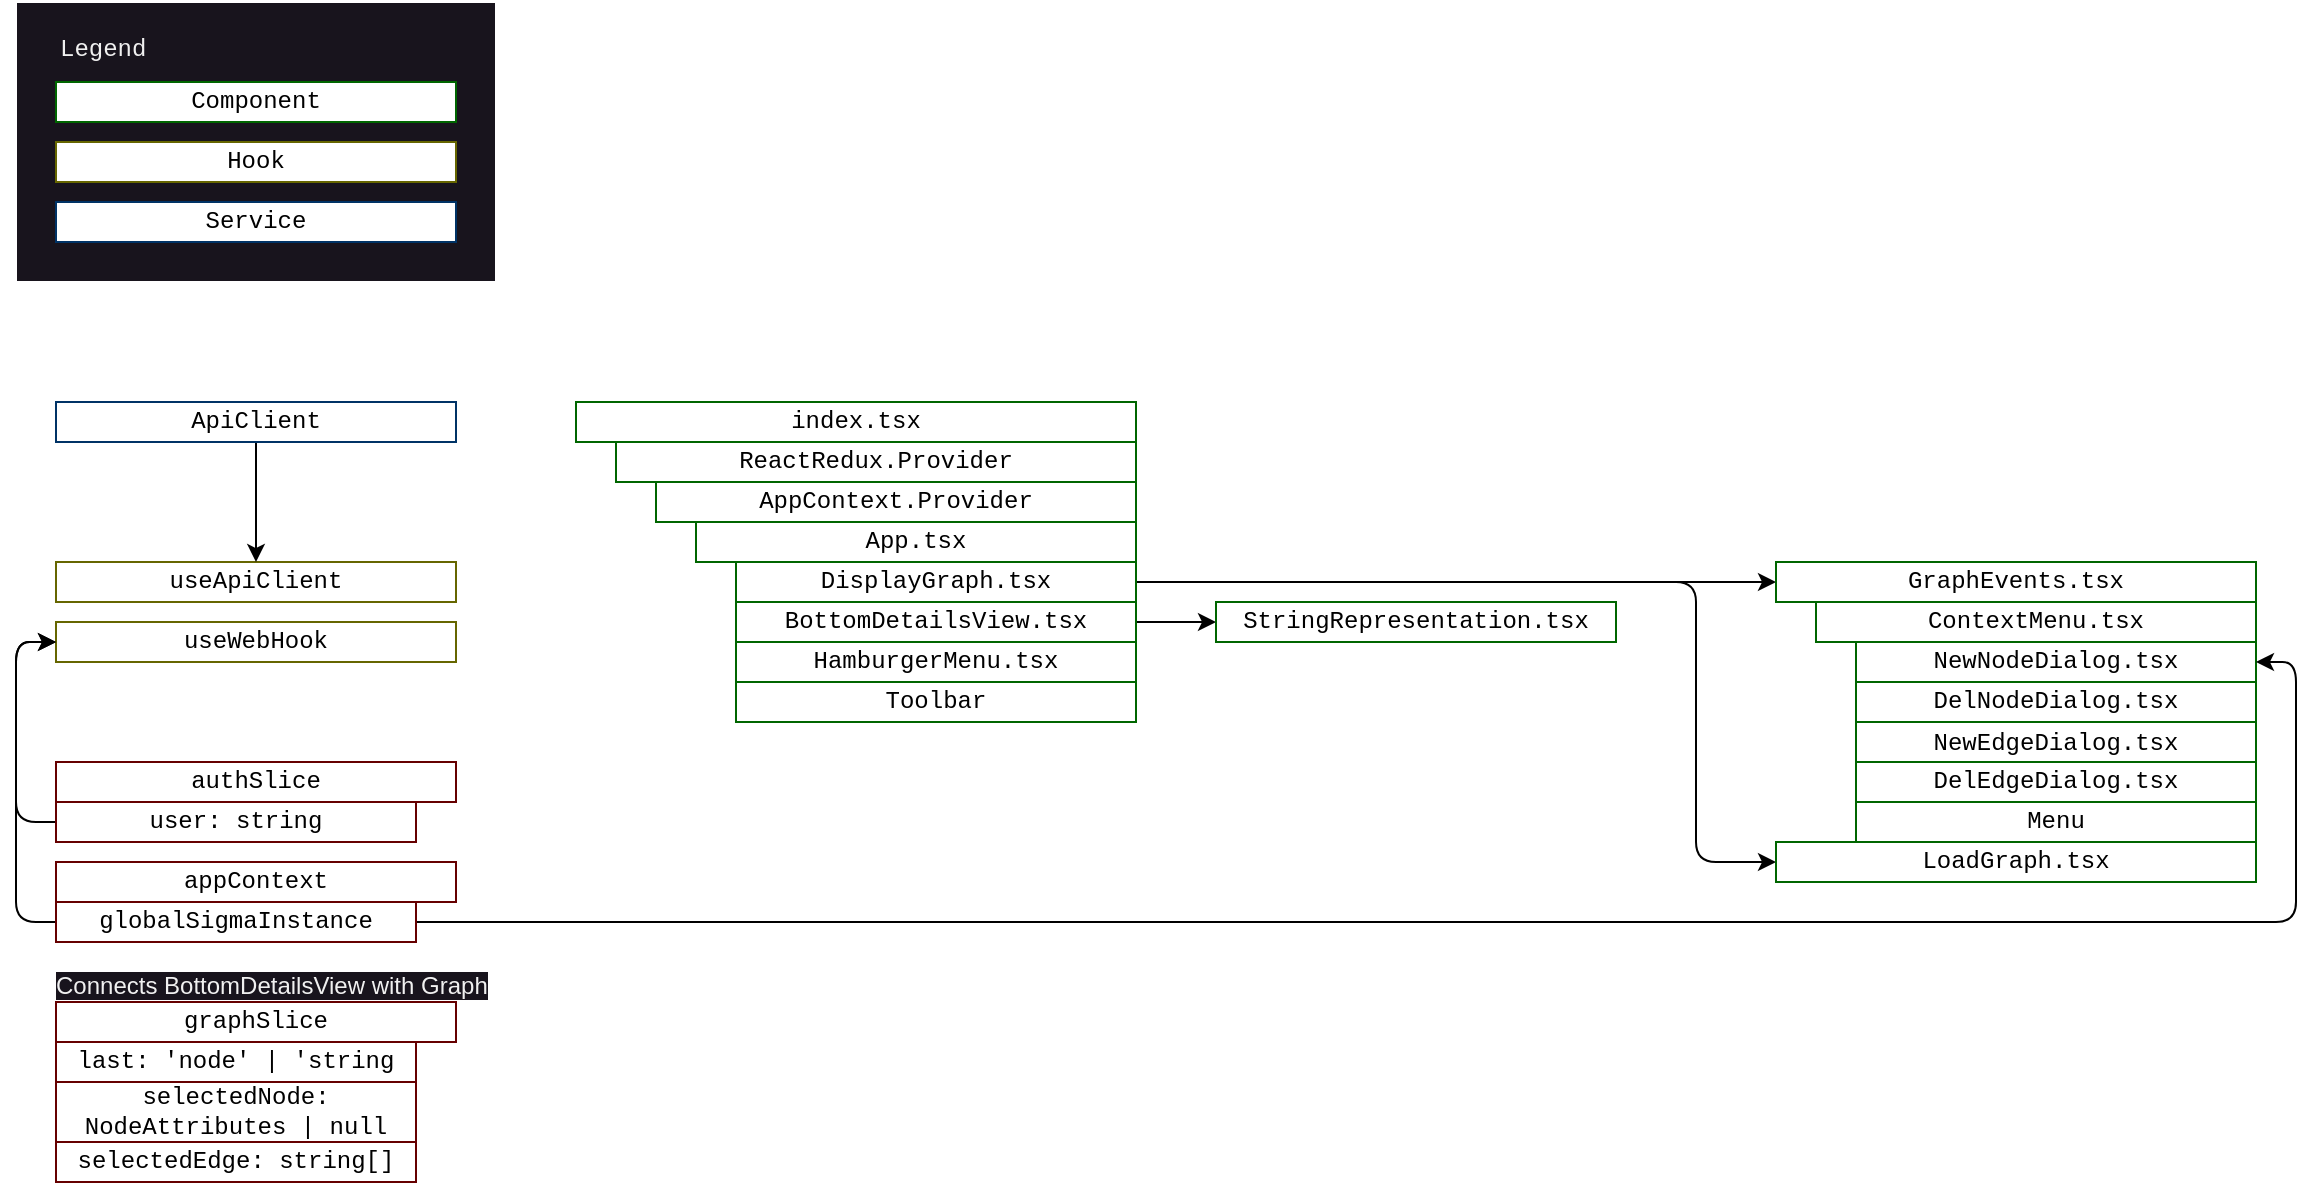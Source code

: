 <mxfile>
    <diagram id="2KY15pi_Jgdz3UBwRwlb" name="Page-1">
        <mxGraphModel dx="1528" dy="931" grid="1" gridSize="10" guides="1" tooltips="1" connect="1" arrows="1" fold="1" page="0" pageScale="1" pageWidth="827" pageHeight="1169" math="0" shadow="0">
            <root>
                <mxCell id="0"/>
                <mxCell id="1" parent="0"/>
                <mxCell id="33" value="" style="whiteSpace=wrap;html=1;strokeColor=#FFFFFF;fontFamily=Courier New;fillColor=#18141D;" parent="1" vertex="1">
                    <mxGeometry x="-240" y="-80" width="240" height="140" as="geometry"/>
                </mxCell>
                <mxCell id="2" value="index.tsx" style="whiteSpace=wrap;html=1;fontFamily=Courier New;strokeColor=#006600;" parent="1" vertex="1">
                    <mxGeometry x="40" y="120" width="280" height="20" as="geometry"/>
                </mxCell>
                <mxCell id="3" value="ReactRedux.Provider" style="whiteSpace=wrap;html=1;fontFamily=Courier New;strokeColor=#006600;" parent="1" vertex="1">
                    <mxGeometry x="60" y="140" width="260" height="20" as="geometry"/>
                </mxCell>
                <mxCell id="4" value="AppContext.Provider" style="whiteSpace=wrap;html=1;fontFamily=Courier New;strokeColor=#006600;" parent="1" vertex="1">
                    <mxGeometry x="80" y="160" width="240" height="20" as="geometry"/>
                </mxCell>
                <mxCell id="5" value="App.tsx" style="whiteSpace=wrap;html=1;fontFamily=Courier New;strokeColor=#006600;" parent="1" vertex="1">
                    <mxGeometry x="100" y="180" width="220" height="20" as="geometry"/>
                </mxCell>
                <mxCell id="23" style="edgeStyle=none;html=1;entryX=0;entryY=0.5;entryDx=0;entryDy=0;fontFamily=Courier New;" parent="1" source="9" target="15" edge="1">
                    <mxGeometry relative="1" as="geometry"/>
                </mxCell>
                <mxCell id="29" style="edgeStyle=orthogonalEdgeStyle;html=1;entryX=0;entryY=0.5;entryDx=0;entryDy=0;fontFamily=Courier New;" parent="1" source="9" target="16" edge="1">
                    <mxGeometry relative="1" as="geometry">
                        <Array as="points">
                            <mxPoint x="600" y="210"/>
                            <mxPoint x="600" y="350"/>
                        </Array>
                    </mxGeometry>
                </mxCell>
                <mxCell id="9" value="DisplayGraph.tsx" style="whiteSpace=wrap;html=1;fontFamily=Courier New;strokeColor=#006600;" parent="1" vertex="1">
                    <mxGeometry x="120" y="200" width="200" height="20" as="geometry"/>
                </mxCell>
                <mxCell id="27" style="edgeStyle=none;html=1;entryX=0;entryY=0.5;entryDx=0;entryDy=0;fontFamily=Courier New;" parent="1" source="10" target="26" edge="1">
                    <mxGeometry relative="1" as="geometry"/>
                </mxCell>
                <mxCell id="10" value="BottomDetailsView.tsx" style="whiteSpace=wrap;html=1;fontFamily=Courier New;strokeColor=#006600;" parent="1" vertex="1">
                    <mxGeometry x="120" y="220" width="200" height="20" as="geometry"/>
                </mxCell>
                <mxCell id="11" value="HamburgerMenu.tsx" style="whiteSpace=wrap;html=1;fontFamily=Courier New;strokeColor=#006600;" parent="1" vertex="1">
                    <mxGeometry x="120" y="240" width="200" height="20" as="geometry"/>
                </mxCell>
                <mxCell id="12" value="Toolbar" style="whiteSpace=wrap;html=1;fontFamily=Courier New;strokeColor=#006600;" parent="1" vertex="1">
                    <mxGeometry x="120" y="260" width="200" height="20" as="geometry"/>
                </mxCell>
                <mxCell id="15" value="GraphEvents.tsx" style="whiteSpace=wrap;html=1;fontFamily=Courier New;strokeColor=#006600;" parent="1" vertex="1">
                    <mxGeometry x="640" y="200" width="240" height="20" as="geometry"/>
                </mxCell>
                <mxCell id="16" value="LoadGraph.tsx" style="whiteSpace=wrap;html=1;fontFamily=Courier New;strokeColor=#006600;" parent="1" vertex="1">
                    <mxGeometry x="640" y="340" width="240" height="20" as="geometry"/>
                </mxCell>
                <mxCell id="17" value="ContextMenu.tsx" style="whiteSpace=wrap;html=1;fontFamily=Courier New;strokeColor=#006600;" parent="1" vertex="1">
                    <mxGeometry x="660" y="220" width="220" height="20" as="geometry"/>
                </mxCell>
                <mxCell id="18" value="NewNodeDialog.tsx" style="whiteSpace=wrap;html=1;fontFamily=Courier New;strokeColor=#006600;" parent="1" vertex="1">
                    <mxGeometry x="680" y="240" width="200" height="20" as="geometry"/>
                </mxCell>
                <mxCell id="19" value="DelNodeDialog.tsx" style="whiteSpace=wrap;html=1;fontFamily=Courier New;strokeColor=#006600;" parent="1" vertex="1">
                    <mxGeometry x="680" y="260" width="200" height="20" as="geometry"/>
                </mxCell>
                <mxCell id="20" value="&lt;font face=&quot;Courier New&quot;&gt;NewEdgeDialog.tsx&lt;/font&gt;" style="whiteSpace=wrap;html=1;strokeColor=#006600;" parent="1" vertex="1">
                    <mxGeometry x="680" y="280" width="200" height="20" as="geometry"/>
                </mxCell>
                <mxCell id="21" value="DelEdgeDialog.tsx" style="whiteSpace=wrap;html=1;fontFamily=Courier New;strokeColor=#006600;" parent="1" vertex="1">
                    <mxGeometry x="680" y="300" width="200" height="20" as="geometry"/>
                </mxCell>
                <mxCell id="22" value="Menu" style="whiteSpace=wrap;html=1;fontFamily=Courier New;strokeColor=#006600;" parent="1" vertex="1">
                    <mxGeometry x="680" y="320" width="200" height="20" as="geometry"/>
                </mxCell>
                <mxCell id="26" value="StringRepresentation.tsx" style="whiteSpace=wrap;html=1;fontFamily=Courier New;strokeColor=#006600;" parent="1" vertex="1">
                    <mxGeometry x="360" y="220" width="200" height="20" as="geometry"/>
                </mxCell>
                <mxCell id="30" value="Component" style="whiteSpace=wrap;html=1;fontFamily=Courier New;strokeColor=#006600;" parent="1" vertex="1">
                    <mxGeometry x="-220" y="-40" width="200" height="20" as="geometry"/>
                </mxCell>
                <mxCell id="32" value="&lt;span style=&quot;color: rgb(240, 240, 240); font-family: &amp;quot;Courier New&amp;quot;; font-size: 12px; font-style: normal; font-variant-ligatures: normal; font-variant-caps: normal; font-weight: 400; letter-spacing: normal; orphans: 2; text-indent: 0px; text-transform: none; widows: 2; word-spacing: 0px; -webkit-text-stroke-width: 0px; background-color: rgb(24, 20, 29); text-decoration-thickness: initial; text-decoration-style: initial; text-decoration-color: initial; float: none; display: inline !important;&quot;&gt;Legend&lt;/span&gt;" style="text;whiteSpace=wrap;html=1;fontFamily=Courier New;align=left;" parent="1" vertex="1">
                    <mxGeometry x="-220" y="-70" width="220" height="20" as="geometry"/>
                </mxCell>
                <mxCell id="35" value="useApiClient" style="whiteSpace=wrap;html=1;fontFamily=Courier New;strokeColor=#666600;" parent="1" vertex="1">
                    <mxGeometry x="-220" y="200" width="200" height="20" as="geometry"/>
                </mxCell>
                <mxCell id="36" value="useWebHook" style="whiteSpace=wrap;html=1;fontFamily=Courier New;strokeColor=#666600;" parent="1" vertex="1">
                    <mxGeometry x="-220" y="230" width="200" height="20" as="geometry"/>
                </mxCell>
                <mxCell id="37" value="Hook" style="whiteSpace=wrap;html=1;fontFamily=Courier New;strokeColor=#666600;" parent="1" vertex="1">
                    <mxGeometry x="-220" y="-10" width="200" height="20" as="geometry"/>
                </mxCell>
                <mxCell id="70" style="edgeStyle=orthogonalEdgeStyle;html=1;entryX=0.5;entryY=0;entryDx=0;entryDy=0;" parent="1" source="39" target="35" edge="1">
                    <mxGeometry relative="1" as="geometry"/>
                </mxCell>
                <mxCell id="39" value="ApiClient" style="whiteSpace=wrap;html=1;fontFamily=Courier New;strokeColor=#003366;" parent="1" vertex="1">
                    <mxGeometry x="-220" y="120" width="200" height="20" as="geometry"/>
                </mxCell>
                <mxCell id="40" value="Service" style="whiteSpace=wrap;html=1;fontFamily=Courier New;strokeColor=#003366;" parent="1" vertex="1">
                    <mxGeometry x="-220" y="20" width="200" height="20" as="geometry"/>
                </mxCell>
                <mxCell id="47" style="edgeStyle=orthogonalEdgeStyle;html=1;entryX=0;entryY=0.5;entryDx=0;entryDy=0;exitX=0;exitY=0.5;exitDx=0;exitDy=0;" parent="1" source="58" target="36" edge="1">
                    <mxGeometry relative="1" as="geometry">
                        <Array as="points">
                            <mxPoint x="-240" y="330"/>
                            <mxPoint x="-240" y="240"/>
                        </Array>
                    </mxGeometry>
                </mxCell>
                <mxCell id="45" value="authSlice" style="whiteSpace=wrap;html=1;fontFamily=Courier New;strokeColor=#660000;" parent="1" vertex="1">
                    <mxGeometry x="-220" y="300" width="200" height="20" as="geometry"/>
                </mxCell>
                <mxCell id="46" value="user: string" style="whiteSpace=wrap;html=1;fontFamily=Courier New;strokeColor=#660000;" parent="1" vertex="1">
                    <mxGeometry x="-220" y="320" width="180" height="20" as="geometry"/>
                </mxCell>
                <mxCell id="48" value="appContext" style="whiteSpace=wrap;html=1;fontFamily=Courier New;strokeColor=#660000;" parent="1" vertex="1">
                    <mxGeometry x="-220" y="350" width="200" height="20" as="geometry"/>
                </mxCell>
                <mxCell id="50" style="edgeStyle=orthogonalEdgeStyle;html=1;entryX=0;entryY=0.5;entryDx=0;entryDy=0;exitX=0;exitY=0.5;exitDx=0;exitDy=0;" parent="1" source="49" target="36" edge="1">
                    <mxGeometry relative="1" as="geometry">
                        <mxPoint x="-230" y="240" as="targetPoint"/>
                        <Array as="points">
                            <mxPoint x="-240" y="380"/>
                            <mxPoint x="-240" y="240"/>
                        </Array>
                    </mxGeometry>
                </mxCell>
                <mxCell id="51" style="edgeStyle=orthogonalEdgeStyle;html=1;entryX=1;entryY=0.5;entryDx=0;entryDy=0;" parent="1" source="49" target="18" edge="1">
                    <mxGeometry relative="1" as="geometry">
                        <mxPoint x="1012" y="300" as="targetPoint"/>
                        <Array as="points">
                            <mxPoint x="900" y="380"/>
                            <mxPoint x="900" y="250"/>
                        </Array>
                    </mxGeometry>
                </mxCell>
                <mxCell id="49" value="globalSigmaInstance" style="whiteSpace=wrap;html=1;fontFamily=Courier New;strokeColor=#660000;" parent="1" vertex="1">
                    <mxGeometry x="-220" y="370" width="180" height="20" as="geometry"/>
                </mxCell>
                <mxCell id="52" value="graphSlice" style="whiteSpace=wrap;html=1;fontFamily=Courier New;strokeColor=#660000;" parent="1" vertex="1">
                    <mxGeometry x="-220" y="420" width="200" height="20" as="geometry"/>
                </mxCell>
                <mxCell id="54" value="last: 'node' | 'string" style="whiteSpace=wrap;html=1;fontFamily=Courier New;strokeColor=#660000;" parent="1" vertex="1">
                    <mxGeometry x="-220" y="440" width="180" height="20" as="geometry"/>
                </mxCell>
                <mxCell id="55" value="selectedNode: NodeAttributes | null" style="whiteSpace=wrap;html=1;fontFamily=Courier New;strokeColor=#660000;" parent="1" vertex="1">
                    <mxGeometry x="-220" y="460" width="180" height="30" as="geometry"/>
                </mxCell>
                <mxCell id="56" value="selectedEdge: string[]" style="whiteSpace=wrap;html=1;fontFamily=Courier New;strokeColor=#660000;" parent="1" vertex="1">
                    <mxGeometry x="-220" y="490" width="180" height="20" as="geometry"/>
                </mxCell>
                <mxCell id="57" value="authSlice" style="whiteSpace=wrap;html=1;fontFamily=Courier New;strokeColor=#660000;" parent="1" vertex="1">
                    <mxGeometry x="-220" y="300" width="200" height="20" as="geometry"/>
                </mxCell>
                <mxCell id="58" value="user: string" style="whiteSpace=wrap;html=1;fontFamily=Courier New;strokeColor=#660000;" parent="1" vertex="1">
                    <mxGeometry x="-220" y="320" width="180" height="20" as="geometry"/>
                </mxCell>
                <mxCell id="59" value="appContext" style="whiteSpace=wrap;html=1;fontFamily=Courier New;strokeColor=#660000;" parent="1" vertex="1">
                    <mxGeometry x="-220" y="350" width="200" height="20" as="geometry"/>
                </mxCell>
                <mxCell id="62" value="&lt;span style=&quot;color: rgb(240, 240, 240); font-family: Helvetica; font-size: 12px; font-style: normal; font-variant-ligatures: normal; font-variant-caps: normal; font-weight: 400; letter-spacing: normal; orphans: 2; text-align: left; text-indent: 0px; text-transform: none; widows: 2; word-spacing: 0px; -webkit-text-stroke-width: 0px; background-color: rgb(24, 20, 29); text-decoration-thickness: initial; text-decoration-style: initial; text-decoration-color: initial; float: none; display: inline !important;&quot;&gt;Connects BottomDetailsView with Graph&lt;/span&gt;" style="text;whiteSpace=wrap;html=1;verticalAlign=top;spacing=0;" parent="1" vertex="1">
                    <mxGeometry x="-220" y="400" width="250" height="20" as="geometry"/>
                </mxCell>
            </root>
        </mxGraphModel>
    </diagram>
</mxfile>